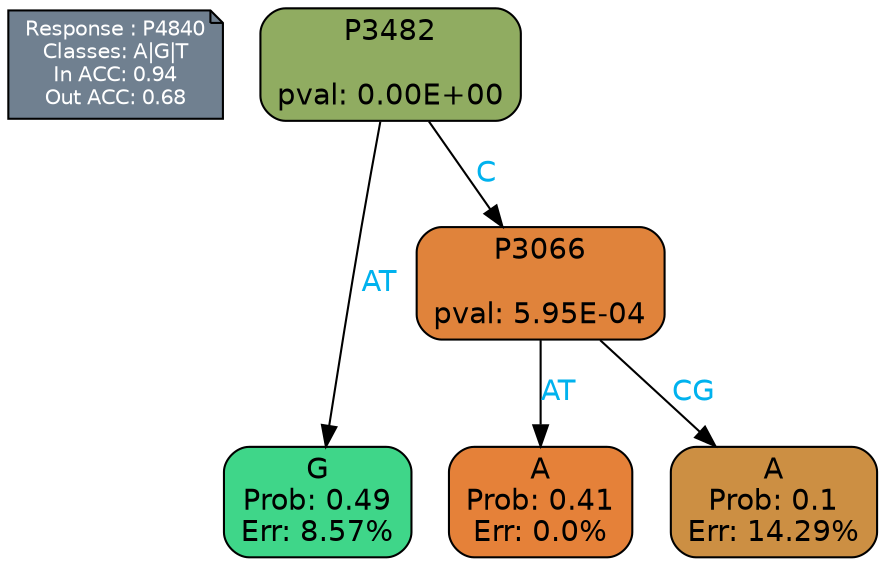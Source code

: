 digraph Tree {
node [shape=box, style="filled, rounded", color="black", fontname=helvetica] ;
graph [ranksep=equally, splines=polylines, bgcolor=transparent, dpi=600] ;
edge [fontname=helvetica] ;
LEGEND [label="Response : P4840
Classes: A|G|T
In ACC: 0.94
Out ACC: 0.68
",shape=note,align=left,style=filled,fillcolor="slategray",fontcolor="white",fontsize=10];1 [label="P3482

pval: 0.00E+00", fillcolor="#90ac61"] ;
2 [label="G
Prob: 0.49
Err: 8.57%", fillcolor="#3fd689"] ;
3 [label="P3066

pval: 5.95E-04", fillcolor="#e0833b"] ;
4 [label="A
Prob: 0.41
Err: 0.0%", fillcolor="#e58139"] ;
5 [label="A
Prob: 0.1
Err: 14.29%", fillcolor="#cc8f43"] ;
1 -> 2 [label="AT",fontcolor=deepskyblue2] ;
1 -> 3 [label="C",fontcolor=deepskyblue2] ;
3 -> 4 [label="AT",fontcolor=deepskyblue2] ;
3 -> 5 [label="CG",fontcolor=deepskyblue2] ;
{rank = same; 2;4;5;}{rank = same; LEGEND;1;}}